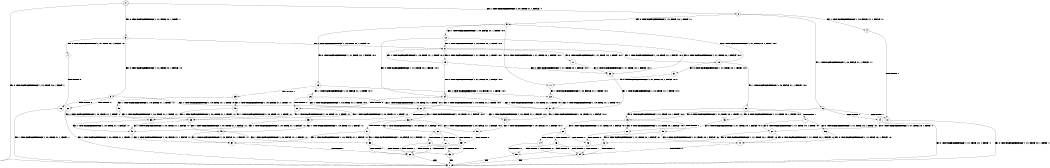 digraph BCG {
size = "7, 10.5";
center = TRUE;
node [shape = circle];
0 [peripheries = 2];
0 -> 1 [label = "EX !0 !ATOMIC_EXCH_BRANCH (1, +1, TRUE, +0, 1, TRUE) !::"];
0 -> 2 [label = "EX !1 !ATOMIC_EXCH_BRANCH (1, +0, TRUE, +1, 1, FALSE) !::"];
0 -> 3 [label = "EX !0 !ATOMIC_EXCH_BRANCH (1, +1, TRUE, +0, 1, TRUE) !::"];
2 -> 4 [label = "EX !1 !ATOMIC_EXCH_BRANCH (1, +0, FALSE, +1, 1, FALSE) !:1:"];
2 -> 5 [label = "EX !0 !ATOMIC_EXCH_BRANCH (1, +1, TRUE, +0, 1, TRUE) !:1:"];
2 -> 6 [label = "EX !1 !ATOMIC_EXCH_BRANCH (1, +0, FALSE, +1, 1, FALSE) !:1:"];
3 -> 7 [label = "EX !0 !ATOMIC_EXCH_BRANCH (1, +1, TRUE, +0, 1, FALSE) !:0:"];
3 -> 8 [label = "EX !1 !ATOMIC_EXCH_BRANCH (1, +0, TRUE, +1, 1, TRUE) !:0:"];
3 -> 9 [label = "EX !0 !ATOMIC_EXCH_BRANCH (1, +1, TRUE, +0, 1, FALSE) !:0:"];
4 -> 10 [label = "TERMINATE !1"];
5 -> 11 [label = "EX !0 !ATOMIC_EXCH_BRANCH (1, +1, TRUE, +0, 1, FALSE) !:0:1:"];
5 -> 12 [label = "EX !1 !ATOMIC_EXCH_BRANCH (1, +0, FALSE, +1, 1, TRUE) !:0:1:"];
5 -> 13 [label = "EX !0 !ATOMIC_EXCH_BRANCH (1, +1, TRUE, +0, 1, FALSE) !:0:1:"];
6 -> 10 [label = "TERMINATE !1"];
6 -> 14 [label = "TERMINATE !1"];
6 -> 15 [label = "EX !0 !ATOMIC_EXCH_BRANCH (1, +1, TRUE, +0, 1, TRUE) !:1:"];
7 -> 16 [label = "TERMINATE !0"];
8 -> 17 [label = "EX !0 !ATOMIC_EXCH_BRANCH (1, +1, TRUE, +0, 1, TRUE) !:0:1:"];
8 -> 18 [label = "EX !1 !ATOMIC_EXCH_BRANCH (1, +0, TRUE, +1, 1, FALSE) !:0:1:"];
8 -> 19 [label = "EX !0 !ATOMIC_EXCH_BRANCH (1, +1, TRUE, +0, 1, TRUE) !:0:1:"];
9 -> 16 [label = "TERMINATE !0"];
9 -> 20 [label = "TERMINATE !0"];
9 -> 21 [label = "EX !1 !ATOMIC_EXCH_BRANCH (1, +0, TRUE, +1, 1, TRUE) !:0:"];
10 -> 1 [label = "EX !0 !ATOMIC_EXCH_BRANCH (1, +1, TRUE, +0, 1, TRUE) !::"];
11 -> 22 [label = "EX !1 !ATOMIC_EXCH_BRANCH (1, +0, FALSE, +1, 1, TRUE) !:0:1:"];
12 -> 23 [label = "EX !0 !ATOMIC_EXCH_BRANCH (1, +1, TRUE, +0, 1, FALSE) !:0:1:"];
12 -> 8 [label = "EX !1 !ATOMIC_EXCH_BRANCH (1, +0, TRUE, +1, 1, TRUE) !:0:1:"];
12 -> 24 [label = "EX !0 !ATOMIC_EXCH_BRANCH (1, +1, TRUE, +0, 1, FALSE) !:0:1:"];
13 -> 22 [label = "EX !1 !ATOMIC_EXCH_BRANCH (1, +0, FALSE, +1, 1, TRUE) !:0:1:"];
13 -> 25 [label = "TERMINATE !0"];
13 -> 26 [label = "EX !1 !ATOMIC_EXCH_BRANCH (1, +0, FALSE, +1, 1, TRUE) !:0:1:"];
14 -> 1 [label = "EX !0 !ATOMIC_EXCH_BRANCH (1, +1, TRUE, +0, 1, TRUE) !::"];
14 -> 27 [label = "EX !0 !ATOMIC_EXCH_BRANCH (1, +1, TRUE, +0, 1, TRUE) !::"];
15 -> 28 [label = "EX !0 !ATOMIC_EXCH_BRANCH (1, +1, TRUE, +0, 1, FALSE) !:0:1:"];
15 -> 29 [label = "TERMINATE !1"];
15 -> 30 [label = "EX !0 !ATOMIC_EXCH_BRANCH (1, +1, TRUE, +0, 1, FALSE) !:0:1:"];
16 -> 1 [label = "EX !1 !ATOMIC_EXCH_BRANCH (1, +0, TRUE, +1, 1, TRUE) !::"];
17 -> 23 [label = "EX !0 !ATOMIC_EXCH_BRANCH (1, +1, TRUE, +0, 1, FALSE) !:0:1:"];
18 -> 31 [label = "EX !0 !ATOMIC_EXCH_BRANCH (1, +1, TRUE, +0, 1, TRUE) !:0:1:"];
18 -> 32 [label = "EX !1 !ATOMIC_EXCH_BRANCH (1, +0, FALSE, +1, 1, FALSE) !:0:1:"];
18 -> 5 [label = "EX !0 !ATOMIC_EXCH_BRANCH (1, +1, TRUE, +0, 1, TRUE) !:0:1:"];
19 -> 23 [label = "EX !0 !ATOMIC_EXCH_BRANCH (1, +1, TRUE, +0, 1, FALSE) !:0:1:"];
19 -> 8 [label = "EX !1 !ATOMIC_EXCH_BRANCH (1, +0, TRUE, +1, 1, TRUE) !:0:1:"];
19 -> 24 [label = "EX !0 !ATOMIC_EXCH_BRANCH (1, +1, TRUE, +0, 1, FALSE) !:0:1:"];
20 -> 1 [label = "EX !1 !ATOMIC_EXCH_BRANCH (1, +0, TRUE, +1, 1, TRUE) !::"];
20 -> 33 [label = "EX !1 !ATOMIC_EXCH_BRANCH (1, +0, TRUE, +1, 1, TRUE) !::"];
21 -> 34 [label = "EX !1 !ATOMIC_EXCH_BRANCH (1, +0, TRUE, +1, 1, FALSE) !:0:1:"];
21 -> 35 [label = "TERMINATE !0"];
21 -> 36 [label = "EX !1 !ATOMIC_EXCH_BRANCH (1, +0, TRUE, +1, 1, FALSE) !:0:1:"];
22 -> 37 [label = "EX !1 !ATOMIC_EXCH_BRANCH (1, +0, TRUE, +1, 1, TRUE) !:0:1:"];
23 -> 37 [label = "EX !1 !ATOMIC_EXCH_BRANCH (1, +0, TRUE, +1, 1, TRUE) !:0:1:"];
24 -> 37 [label = "EX !1 !ATOMIC_EXCH_BRANCH (1, +0, TRUE, +1, 1, TRUE) !:0:1:"];
24 -> 38 [label = "TERMINATE !0"];
24 -> 21 [label = "EX !1 !ATOMIC_EXCH_BRANCH (1, +0, TRUE, +1, 1, TRUE) !:0:1:"];
25 -> 39 [label = "EX !1 !ATOMIC_EXCH_BRANCH (1, +0, FALSE, +1, 1, TRUE) !:1:"];
25 -> 40 [label = "EX !1 !ATOMIC_EXCH_BRANCH (1, +0, FALSE, +1, 1, TRUE) !:1:"];
26 -> 37 [label = "EX !1 !ATOMIC_EXCH_BRANCH (1, +0, TRUE, +1, 1, TRUE) !:0:1:"];
26 -> 38 [label = "TERMINATE !0"];
26 -> 21 [label = "EX !1 !ATOMIC_EXCH_BRANCH (1, +0, TRUE, +1, 1, TRUE) !:0:1:"];
27 -> 41 [label = "EX !0 !ATOMIC_EXCH_BRANCH (1, +1, TRUE, +0, 1, FALSE) !:0:"];
27 -> 42 [label = "EX !0 !ATOMIC_EXCH_BRANCH (1, +1, TRUE, +0, 1, FALSE) !:0:"];
28 -> 43 [label = "TERMINATE !0"];
29 -> 41 [label = "EX !0 !ATOMIC_EXCH_BRANCH (1, +1, TRUE, +0, 1, FALSE) !:0:"];
29 -> 42 [label = "EX !0 !ATOMIC_EXCH_BRANCH (1, +1, TRUE, +0, 1, FALSE) !:0:"];
30 -> 43 [label = "TERMINATE !0"];
30 -> 44 [label = "TERMINATE !1"];
30 -> 45 [label = "TERMINATE !0"];
31 -> 11 [label = "EX !0 !ATOMIC_EXCH_BRANCH (1, +1, TRUE, +0, 1, FALSE) !:0:1:"];
32 -> 46 [label = "EX !0 !ATOMIC_EXCH_BRANCH (1, +1, TRUE, +0, 1, TRUE) !:0:1:"];
32 -> 47 [label = "TERMINATE !1"];
32 -> 15 [label = "EX !0 !ATOMIC_EXCH_BRANCH (1, +1, TRUE, +0, 1, TRUE) !:0:1:"];
33 -> 48 [label = "EX !1 !ATOMIC_EXCH_BRANCH (1, +0, TRUE, +1, 1, FALSE) !:1:"];
33 -> 49 [label = "EX !1 !ATOMIC_EXCH_BRANCH (1, +0, TRUE, +1, 1, FALSE) !:1:"];
34 -> 50 [label = "EX !1 !ATOMIC_EXCH_BRANCH (1, +0, FALSE, +1, 1, FALSE) !:0:1:"];
35 -> 48 [label = "EX !1 !ATOMIC_EXCH_BRANCH (1, +0, TRUE, +1, 1, FALSE) !:1:"];
35 -> 49 [label = "EX !1 !ATOMIC_EXCH_BRANCH (1, +0, TRUE, +1, 1, FALSE) !:1:"];
36 -> 50 [label = "EX !1 !ATOMIC_EXCH_BRANCH (1, +0, FALSE, +1, 1, FALSE) !:0:1:"];
36 -> 51 [label = "TERMINATE !0"];
36 -> 52 [label = "EX !1 !ATOMIC_EXCH_BRANCH (1, +0, FALSE, +1, 1, FALSE) !:0:1:"];
37 -> 34 [label = "EX !1 !ATOMIC_EXCH_BRANCH (1, +0, TRUE, +1, 1, FALSE) !:0:1:"];
38 -> 53 [label = "EX !1 !ATOMIC_EXCH_BRANCH (1, +0, TRUE, +1, 1, TRUE) !:1:"];
38 -> 33 [label = "EX !1 !ATOMIC_EXCH_BRANCH (1, +0, TRUE, +1, 1, TRUE) !:1:"];
39 -> 53 [label = "EX !1 !ATOMIC_EXCH_BRANCH (1, +0, TRUE, +1, 1, TRUE) !:1:"];
40 -> 53 [label = "EX !1 !ATOMIC_EXCH_BRANCH (1, +0, TRUE, +1, 1, TRUE) !:1:"];
40 -> 33 [label = "EX !1 !ATOMIC_EXCH_BRANCH (1, +0, TRUE, +1, 1, TRUE) !:1:"];
41 -> 54 [label = "TERMINATE !0"];
42 -> 54 [label = "TERMINATE !0"];
42 -> 55 [label = "TERMINATE !0"];
43 -> 54 [label = "TERMINATE !1"];
44 -> 54 [label = "TERMINATE !0"];
44 -> 55 [label = "TERMINATE !0"];
45 -> 54 [label = "TERMINATE !1"];
45 -> 55 [label = "TERMINATE !1"];
46 -> 28 [label = "EX !0 !ATOMIC_EXCH_BRANCH (1, +1, TRUE, +0, 1, FALSE) !:0:1:"];
47 -> 56 [label = "EX !0 !ATOMIC_EXCH_BRANCH (1, +1, TRUE, +0, 1, TRUE) !:0:"];
47 -> 27 [label = "EX !0 !ATOMIC_EXCH_BRANCH (1, +1, TRUE, +0, 1, TRUE) !:0:"];
48 -> 57 [label = "EX !1 !ATOMIC_EXCH_BRANCH (1, +0, FALSE, +1, 1, FALSE) !:1:"];
49 -> 57 [label = "EX !1 !ATOMIC_EXCH_BRANCH (1, +0, FALSE, +1, 1, FALSE) !:1:"];
49 -> 58 [label = "EX !1 !ATOMIC_EXCH_BRANCH (1, +0, FALSE, +1, 1, FALSE) !:1:"];
50 -> 59 [label = "TERMINATE !0"];
51 -> 57 [label = "EX !1 !ATOMIC_EXCH_BRANCH (1, +0, FALSE, +1, 1, FALSE) !:1:"];
51 -> 58 [label = "EX !1 !ATOMIC_EXCH_BRANCH (1, +0, FALSE, +1, 1, FALSE) !:1:"];
52 -> 59 [label = "TERMINATE !0"];
52 -> 60 [label = "TERMINATE !1"];
52 -> 61 [label = "TERMINATE !0"];
53 -> 48 [label = "EX !1 !ATOMIC_EXCH_BRANCH (1, +0, TRUE, +1, 1, FALSE) !:1:"];
54 -> 1 [label = "exit"];
55 -> 1 [label = "exit"];
56 -> 41 [label = "EX !0 !ATOMIC_EXCH_BRANCH (1, +1, TRUE, +0, 1, FALSE) !:0:"];
57 -> 62 [label = "TERMINATE !1"];
58 -> 62 [label = "TERMINATE !1"];
58 -> 63 [label = "TERMINATE !1"];
59 -> 62 [label = "TERMINATE !1"];
60 -> 62 [label = "TERMINATE !0"];
60 -> 63 [label = "TERMINATE !0"];
61 -> 62 [label = "TERMINATE !1"];
61 -> 63 [label = "TERMINATE !1"];
62 -> 1 [label = "exit"];
63 -> 1 [label = "exit"];
}
